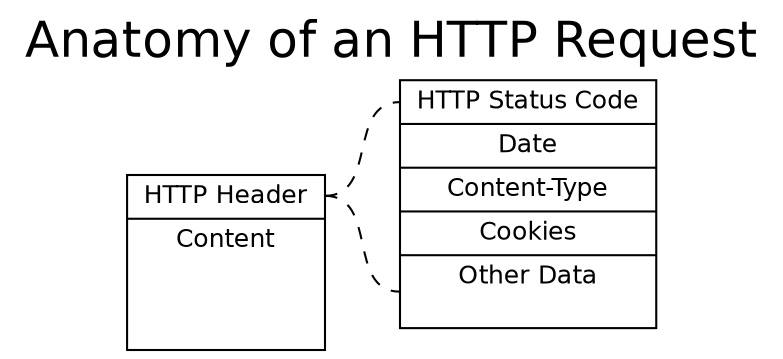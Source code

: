 graph G {
	graph [fontname="Helvetica", fontsize=24, rankdir="LR"];
	node [fontname="Helvetica", fontsize=12, shape=plaintext];
	labelloc="t";
    label="Anatomy of an HTTP Request";
	httpRequest [
		label = "<f0> HTTP Header | <f1> Content\n\n\n\n",
		shape = "record"
	];
	httpHeader [
		label = "<f0> HTTP Status Code | Date | Content-Type | Cookies | <f1> Other Data\n\n",
		shape = "record"
	];
	
	httpRequest:f0 -- httpHeader:f0 [style=dashed];
	httpRequest:f0 -- httpHeader:f1 [style=dashed];
}